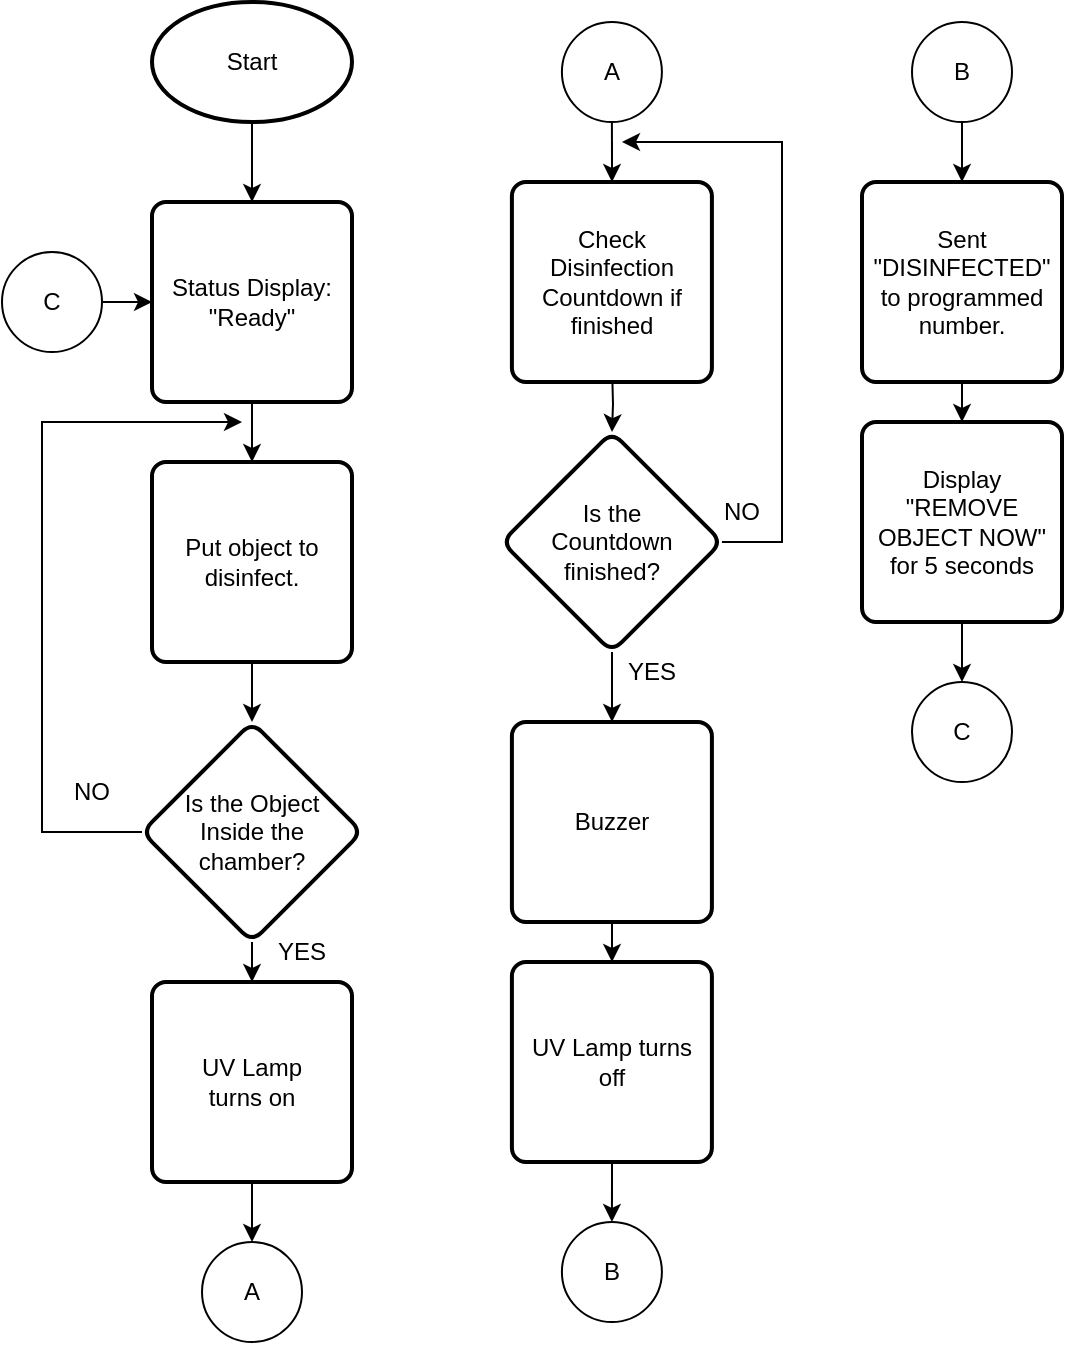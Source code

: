 <mxfile version="19.0.3" type="device"><diagram id="KXhqOYEsLitvZDo9TVAv" name="Page-1"><mxGraphModel dx="1034" dy="649" grid="1" gridSize="10" guides="1" tooltips="1" connect="1" arrows="1" fold="1" page="1" pageScale="1" pageWidth="850" pageHeight="1100" math="0" shadow="0"><root><mxCell id="0"/><mxCell id="1" parent="0"/><mxCell id="oKc-ubvL8AYSJ_YnXJsf-49" value="" style="edgeStyle=orthogonalEdgeStyle;rounded=0;orthogonalLoop=1;jettySize=auto;html=1;" parent="1" source="xVSEaDrAPKf22dvdIjTo-2" target="ODO2O9pYmOoPaJmyjHmJ-1" edge="1"><mxGeometry relative="1" as="geometry"/></mxCell><mxCell id="xVSEaDrAPKf22dvdIjTo-2" value="Start" style="strokeWidth=2;html=1;shape=mxgraph.flowchart.start_1;whiteSpace=wrap;" parent="1" vertex="1"><mxGeometry x="385" y="80" width="100" height="60" as="geometry"/></mxCell><mxCell id="ODO2O9pYmOoPaJmyjHmJ-7" value="" style="edgeStyle=orthogonalEdgeStyle;rounded=0;orthogonalLoop=1;jettySize=auto;html=1;" parent="1" source="xVSEaDrAPKf22dvdIjTo-13" target="xVSEaDrAPKf22dvdIjTo-21" edge="1"><mxGeometry relative="1" as="geometry"/></mxCell><mxCell id="ODO2O9pYmOoPaJmyjHmJ-13" style="edgeStyle=orthogonalEdgeStyle;rounded=0;orthogonalLoop=1;jettySize=auto;html=1;exitX=0;exitY=0.5;exitDx=0;exitDy=0;" parent="1" source="xVSEaDrAPKf22dvdIjTo-13" edge="1"><mxGeometry relative="1" as="geometry"><mxPoint x="430" y="290" as="targetPoint"/><Array as="points"><mxPoint x="330" y="495"/><mxPoint x="330" y="290"/></Array></mxGeometry></mxCell><mxCell id="xVSEaDrAPKf22dvdIjTo-13" value="Is the Object&lt;br&gt;Inside the chamber?" style="rhombus;whiteSpace=wrap;html=1;rounded=1;arcSize=14;strokeWidth=2;" parent="1" vertex="1"><mxGeometry x="380" y="440" width="110" height="110" as="geometry"/></mxCell><mxCell id="oKc-ubvL8AYSJ_YnXJsf-17" value="" style="edgeStyle=orthogonalEdgeStyle;rounded=0;orthogonalLoop=1;jettySize=auto;html=1;" parent="1" source="xVSEaDrAPKf22dvdIjTo-21" target="oKc-ubvL8AYSJ_YnXJsf-1" edge="1"><mxGeometry relative="1" as="geometry"/></mxCell><mxCell id="xVSEaDrAPKf22dvdIjTo-21" value="&lt;span style=&quot;&quot;&gt;UV Lamp&lt;br&gt;turns on&lt;/span&gt;" style="rounded=1;whiteSpace=wrap;html=1;absoluteArcSize=1;arcSize=14;strokeWidth=2;" parent="1" vertex="1"><mxGeometry x="385" y="570" width="100" height="100" as="geometry"/></mxCell><mxCell id="ODO2O9pYmOoPaJmyjHmJ-4" value="" style="edgeStyle=orthogonalEdgeStyle;rounded=0;orthogonalLoop=1;jettySize=auto;html=1;" parent="1" source="ODO2O9pYmOoPaJmyjHmJ-1" target="ODO2O9pYmOoPaJmyjHmJ-3" edge="1"><mxGeometry relative="1" as="geometry"/></mxCell><mxCell id="ODO2O9pYmOoPaJmyjHmJ-1" value="Status Display: &quot;Ready&quot;" style="rounded=1;whiteSpace=wrap;html=1;absoluteArcSize=1;arcSize=14;strokeWidth=2;" parent="1" vertex="1"><mxGeometry x="385" y="180" width="100" height="100" as="geometry"/></mxCell><mxCell id="ODO2O9pYmOoPaJmyjHmJ-6" value="" style="edgeStyle=orthogonalEdgeStyle;rounded=0;orthogonalLoop=1;jettySize=auto;html=1;" parent="1" source="ODO2O9pYmOoPaJmyjHmJ-3" target="xVSEaDrAPKf22dvdIjTo-13" edge="1"><mxGeometry relative="1" as="geometry"/></mxCell><mxCell id="ODO2O9pYmOoPaJmyjHmJ-3" value="Put object to disinfect." style="rounded=1;whiteSpace=wrap;html=1;absoluteArcSize=1;arcSize=14;strokeWidth=2;" parent="1" vertex="1"><mxGeometry x="385" y="310" width="100" height="100" as="geometry"/></mxCell><mxCell id="ODO2O9pYmOoPaJmyjHmJ-11" value="YES" style="text;html=1;strokeColor=none;fillColor=none;align=center;verticalAlign=middle;whiteSpace=wrap;rounded=0;" parent="1" vertex="1"><mxGeometry x="430" y="540" width="60" height="30" as="geometry"/></mxCell><mxCell id="ODO2O9pYmOoPaJmyjHmJ-12" value="NO" style="text;html=1;strokeColor=none;fillColor=none;align=center;verticalAlign=middle;whiteSpace=wrap;rounded=0;" parent="1" vertex="1"><mxGeometry x="325" y="460" width="60" height="30" as="geometry"/></mxCell><mxCell id="oKc-ubvL8AYSJ_YnXJsf-1" value="A" style="ellipse;whiteSpace=wrap;html=1;aspect=fixed;" parent="1" vertex="1"><mxGeometry x="410" y="700" width="50" height="50" as="geometry"/></mxCell><mxCell id="oKc-ubvL8AYSJ_YnXJsf-28" value="" style="edgeStyle=orthogonalEdgeStyle;rounded=0;orthogonalLoop=1;jettySize=auto;html=1;" parent="1" source="oKc-ubvL8AYSJ_YnXJsf-18" target="oKc-ubvL8AYSJ_YnXJsf-20" edge="1"><mxGeometry relative="1" as="geometry"/></mxCell><mxCell id="oKc-ubvL8AYSJ_YnXJsf-18" value="A" style="ellipse;whiteSpace=wrap;html=1;aspect=fixed;" parent="1" vertex="1"><mxGeometry x="589.95" y="90" width="50" height="50" as="geometry"/></mxCell><mxCell id="oKc-ubvL8AYSJ_YnXJsf-19" value="" style="edgeStyle=orthogonalEdgeStyle;rounded=0;orthogonalLoop=1;jettySize=auto;html=1;" parent="1" target="oKc-ubvL8AYSJ_YnXJsf-23" edge="1"><mxGeometry relative="1" as="geometry"><mxPoint x="614.95" y="260" as="sourcePoint"/></mxGeometry></mxCell><mxCell id="oKc-ubvL8AYSJ_YnXJsf-20" value="Check Disinfection Countdown if finished" style="rounded=1;whiteSpace=wrap;html=1;absoluteArcSize=1;arcSize=14;strokeWidth=2;" parent="1" vertex="1"><mxGeometry x="564.95" y="170" width="100" height="100" as="geometry"/></mxCell><mxCell id="oKc-ubvL8AYSJ_YnXJsf-22" value="" style="edgeStyle=orthogonalEdgeStyle;rounded=0;orthogonalLoop=1;jettySize=auto;html=1;" parent="1" source="oKc-ubvL8AYSJ_YnXJsf-23" target="oKc-ubvL8AYSJ_YnXJsf-27" edge="1"><mxGeometry relative="1" as="geometry"/></mxCell><mxCell id="oKc-ubvL8AYSJ_YnXJsf-35" style="edgeStyle=orthogonalEdgeStyle;rounded=0;orthogonalLoop=1;jettySize=auto;html=1;exitX=1;exitY=0.5;exitDx=0;exitDy=0;" parent="1" source="oKc-ubvL8AYSJ_YnXJsf-23" edge="1"><mxGeometry relative="1" as="geometry"><mxPoint x="620" y="150" as="targetPoint"/><Array as="points"><mxPoint x="700" y="350"/><mxPoint x="700" y="150"/></Array></mxGeometry></mxCell><mxCell id="oKc-ubvL8AYSJ_YnXJsf-23" value="Is the&lt;br&gt;Countdown finished?" style="rhombus;whiteSpace=wrap;html=1;rounded=1;arcSize=14;strokeWidth=2;" parent="1" vertex="1"><mxGeometry x="559.95" y="295" width="110" height="110" as="geometry"/></mxCell><mxCell id="oKc-ubvL8AYSJ_YnXJsf-24" value="YES" style="text;html=1;strokeColor=none;fillColor=none;align=center;verticalAlign=middle;whiteSpace=wrap;rounded=0;" parent="1" vertex="1"><mxGeometry x="604.95" y="400" width="60" height="30" as="geometry"/></mxCell><mxCell id="oKc-ubvL8AYSJ_YnXJsf-25" value="NO" style="text;html=1;strokeColor=none;fillColor=none;align=center;verticalAlign=middle;whiteSpace=wrap;rounded=0;" parent="1" vertex="1"><mxGeometry x="650" y="320" width="60" height="30" as="geometry"/></mxCell><mxCell id="oKc-ubvL8AYSJ_YnXJsf-34" value="" style="edgeStyle=orthogonalEdgeStyle;rounded=0;orthogonalLoop=1;jettySize=auto;html=1;" parent="1" source="oKc-ubvL8AYSJ_YnXJsf-27" target="oKc-ubvL8AYSJ_YnXJsf-32" edge="1"><mxGeometry relative="1" as="geometry"/></mxCell><mxCell id="oKc-ubvL8AYSJ_YnXJsf-27" value="Buzzer" style="rounded=1;whiteSpace=wrap;html=1;absoluteArcSize=1;arcSize=14;strokeWidth=2;" parent="1" vertex="1"><mxGeometry x="564.95" y="440" width="100" height="100" as="geometry"/></mxCell><mxCell id="oKc-ubvL8AYSJ_YnXJsf-40" value="" style="edgeStyle=orthogonalEdgeStyle;rounded=0;orthogonalLoop=1;jettySize=auto;html=1;" parent="1" source="oKc-ubvL8AYSJ_YnXJsf-32" target="oKc-ubvL8AYSJ_YnXJsf-39" edge="1"><mxGeometry relative="1" as="geometry"/></mxCell><mxCell id="oKc-ubvL8AYSJ_YnXJsf-32" value="UV Lamp turns&lt;br&gt;off" style="rounded=1;whiteSpace=wrap;html=1;absoluteArcSize=1;arcSize=14;strokeWidth=2;" parent="1" vertex="1"><mxGeometry x="564.95" y="560" width="100" height="100" as="geometry"/></mxCell><mxCell id="oKc-ubvL8AYSJ_YnXJsf-39" value="B" style="ellipse;whiteSpace=wrap;html=1;aspect=fixed;" parent="1" vertex="1"><mxGeometry x="589.95" y="690" width="50" height="50" as="geometry"/></mxCell><mxCell id="oKc-ubvL8AYSJ_YnXJsf-41" value="" style="edgeStyle=orthogonalEdgeStyle;rounded=0;orthogonalLoop=1;jettySize=auto;html=1;" parent="1" source="oKc-ubvL8AYSJ_YnXJsf-42" target="oKc-ubvL8AYSJ_YnXJsf-43" edge="1"><mxGeometry relative="1" as="geometry"/></mxCell><mxCell id="oKc-ubvL8AYSJ_YnXJsf-42" value="Sent &quot;DISINFECTED&quot; to programmed number." style="rounded=1;whiteSpace=wrap;html=1;absoluteArcSize=1;arcSize=14;strokeWidth=2;" parent="1" vertex="1"><mxGeometry x="740" y="170" width="100" height="100" as="geometry"/></mxCell><mxCell id="oKc-ubvL8AYSJ_YnXJsf-47" value="" style="edgeStyle=orthogonalEdgeStyle;rounded=0;orthogonalLoop=1;jettySize=auto;html=1;" parent="1" source="oKc-ubvL8AYSJ_YnXJsf-43" target="oKc-ubvL8AYSJ_YnXJsf-46" edge="1"><mxGeometry relative="1" as="geometry"/></mxCell><mxCell id="oKc-ubvL8AYSJ_YnXJsf-43" value="Display &quot;REMOVE OBJECT NOW&quot; for 5 seconds" style="rounded=1;whiteSpace=wrap;html=1;absoluteArcSize=1;arcSize=14;strokeWidth=2;" parent="1" vertex="1"><mxGeometry x="740" y="290" width="100" height="100" as="geometry"/></mxCell><mxCell id="oKc-ubvL8AYSJ_YnXJsf-45" value="" style="edgeStyle=orthogonalEdgeStyle;rounded=0;orthogonalLoop=1;jettySize=auto;html=1;" parent="1" source="oKc-ubvL8AYSJ_YnXJsf-44" target="oKc-ubvL8AYSJ_YnXJsf-42" edge="1"><mxGeometry relative="1" as="geometry"/></mxCell><mxCell id="oKc-ubvL8AYSJ_YnXJsf-44" value="B" style="ellipse;whiteSpace=wrap;html=1;aspect=fixed;" parent="1" vertex="1"><mxGeometry x="765" y="90" width="50" height="50" as="geometry"/></mxCell><mxCell id="oKc-ubvL8AYSJ_YnXJsf-46" value="C" style="ellipse;whiteSpace=wrap;html=1;aspect=fixed;" parent="1" vertex="1"><mxGeometry x="765" y="420" width="50" height="50" as="geometry"/></mxCell><mxCell id="oKc-ubvL8AYSJ_YnXJsf-50" value="" style="edgeStyle=orthogonalEdgeStyle;rounded=0;orthogonalLoop=1;jettySize=auto;html=1;" parent="1" source="oKc-ubvL8AYSJ_YnXJsf-48" target="ODO2O9pYmOoPaJmyjHmJ-1" edge="1"><mxGeometry relative="1" as="geometry"/></mxCell><mxCell id="oKc-ubvL8AYSJ_YnXJsf-48" value="C" style="ellipse;whiteSpace=wrap;html=1;aspect=fixed;" parent="1" vertex="1"><mxGeometry x="310" y="205" width="50" height="50" as="geometry"/></mxCell></root></mxGraphModel></diagram></mxfile>